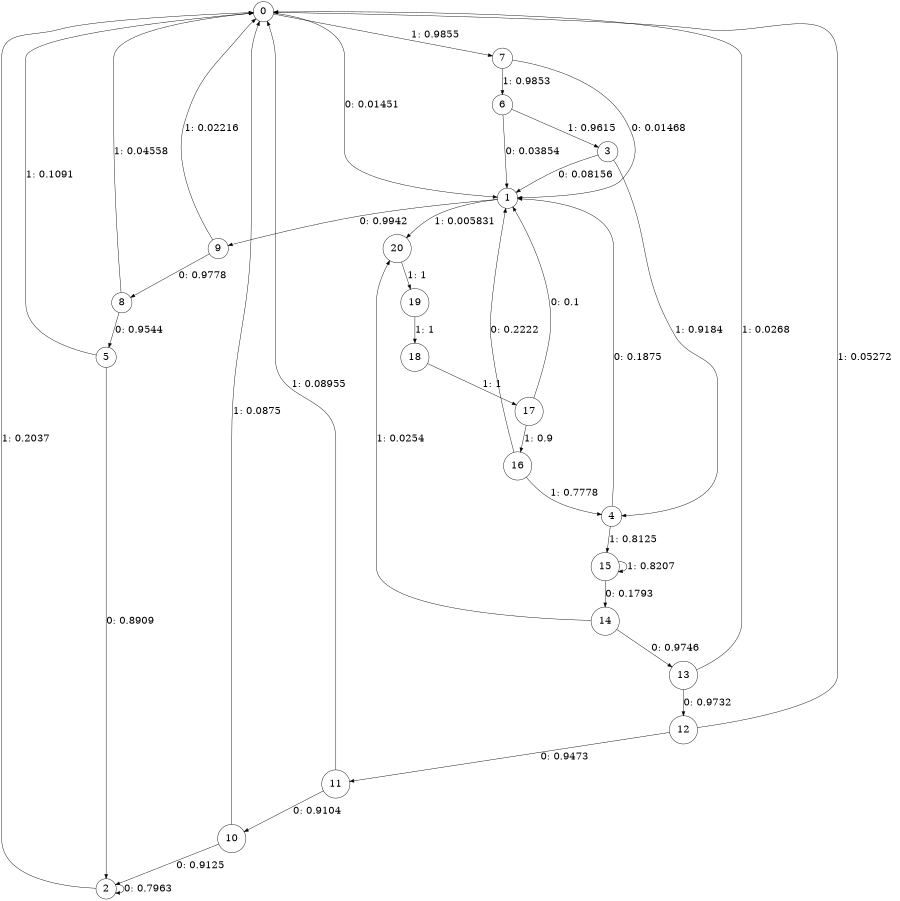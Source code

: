digraph "ch3_face_short_L11" {
size = "6,8.5";
ratio = "fill";
node [shape = circle];
node [fontsize = 24];
edge [fontsize = 24];
0 -> 1 [label = "0: 0.01451  "];
0 -> 7 [label = "1: 0.9855   "];
1 -> 9 [label = "0: 0.9942   "];
1 -> 20 [label = "1: 0.005831  "];
2 -> 2 [label = "0: 0.7963   "];
2 -> 0 [label = "1: 0.2037   "];
3 -> 1 [label = "0: 0.08156  "];
3 -> 4 [label = "1: 0.9184   "];
4 -> 1 [label = "0: 0.1875   "];
4 -> 15 [label = "1: 0.8125   "];
5 -> 2 [label = "0: 0.8909   "];
5 -> 0 [label = "1: 0.1091   "];
6 -> 1 [label = "0: 0.03854  "];
6 -> 3 [label = "1: 0.9615   "];
7 -> 1 [label = "0: 0.01468  "];
7 -> 6 [label = "1: 0.9853   "];
8 -> 5 [label = "0: 0.9544   "];
8 -> 0 [label = "1: 0.04558  "];
9 -> 8 [label = "0: 0.9778   "];
9 -> 0 [label = "1: 0.02216  "];
10 -> 2 [label = "0: 0.9125   "];
10 -> 0 [label = "1: 0.0875   "];
11 -> 10 [label = "0: 0.9104   "];
11 -> 0 [label = "1: 0.08955  "];
12 -> 11 [label = "0: 0.9473   "];
12 -> 0 [label = "1: 0.05272  "];
13 -> 12 [label = "0: 0.9732   "];
13 -> 0 [label = "1: 0.0268   "];
14 -> 13 [label = "0: 0.9746   "];
14 -> 20 [label = "1: 0.0254   "];
15 -> 14 [label = "0: 0.1793   "];
15 -> 15 [label = "1: 0.8207   "];
16 -> 1 [label = "0: 0.2222   "];
16 -> 4 [label = "1: 0.7778   "];
17 -> 1 [label = "0: 0.1      "];
17 -> 16 [label = "1: 0.9      "];
18 -> 17 [label = "1: 1        "];
19 -> 18 [label = "1: 1        "];
20 -> 19 [label = "1: 1        "];
}